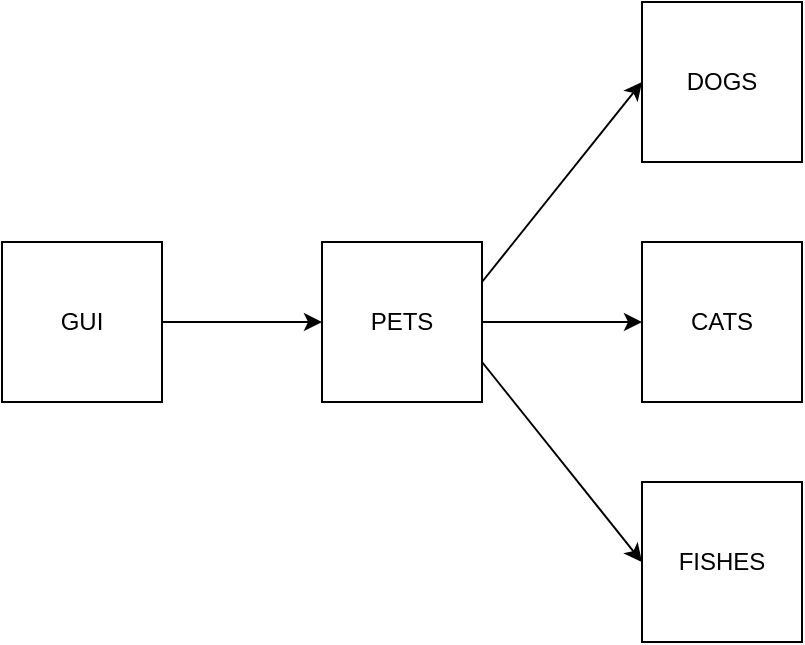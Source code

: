 <mxfile version="14.0.0" type="github"><diagram id="Wk2X4eaCf2q6rPjU3gQA" name="Page-1"><mxGraphModel dx="1062" dy="782" grid="1" gridSize="10" guides="1" tooltips="1" connect="1" arrows="1" fold="1" page="1" pageScale="1" pageWidth="827" pageHeight="1169" math="0" shadow="0"><root><mxCell id="0"/><mxCell id="1" parent="0"/><mxCell id="2zQYPfYKcv4Nny_wHJqH-2" value="GUI" style="whiteSpace=wrap;html=1;aspect=fixed;" vertex="1" parent="1"><mxGeometry x="120" y="200" width="80" height="80" as="geometry"/></mxCell><mxCell id="2zQYPfYKcv4Nny_wHJqH-3" value="PETS" style="whiteSpace=wrap;html=1;aspect=fixed;" vertex="1" parent="1"><mxGeometry x="280" y="200" width="80" height="80" as="geometry"/></mxCell><mxCell id="2zQYPfYKcv4Nny_wHJqH-4" value="DOGS" style="whiteSpace=wrap;html=1;aspect=fixed;" vertex="1" parent="1"><mxGeometry x="440" y="80" width="80" height="80" as="geometry"/></mxCell><mxCell id="2zQYPfYKcv4Nny_wHJqH-5" value="CATS" style="whiteSpace=wrap;html=1;aspect=fixed;" vertex="1" parent="1"><mxGeometry x="440" y="200" width="80" height="80" as="geometry"/></mxCell><mxCell id="2zQYPfYKcv4Nny_wHJqH-6" value="FISHES" style="whiteSpace=wrap;html=1;aspect=fixed;" vertex="1" parent="1"><mxGeometry x="440" y="320" width="80" height="80" as="geometry"/></mxCell><mxCell id="2zQYPfYKcv4Nny_wHJqH-9" value="" style="endArrow=classic;html=1;exitX=1;exitY=0.5;exitDx=0;exitDy=0;entryX=0;entryY=0.5;entryDx=0;entryDy=0;" edge="1" parent="1" source="2zQYPfYKcv4Nny_wHJqH-2" target="2zQYPfYKcv4Nny_wHJqH-3"><mxGeometry width="50" height="50" relative="1" as="geometry"><mxPoint x="200" y="450" as="sourcePoint"/><mxPoint x="250" y="400" as="targetPoint"/></mxGeometry></mxCell><mxCell id="2zQYPfYKcv4Nny_wHJqH-10" value="" style="endArrow=classic;html=1;exitX=1;exitY=0.25;exitDx=0;exitDy=0;entryX=0;entryY=0.5;entryDx=0;entryDy=0;" edge="1" parent="1" source="2zQYPfYKcv4Nny_wHJqH-3" target="2zQYPfYKcv4Nny_wHJqH-4"><mxGeometry width="50" height="50" relative="1" as="geometry"><mxPoint x="360" y="200" as="sourcePoint"/><mxPoint x="410" y="150" as="targetPoint"/></mxGeometry></mxCell><mxCell id="2zQYPfYKcv4Nny_wHJqH-11" value="" style="endArrow=classic;html=1;exitX=1;exitY=0.5;exitDx=0;exitDy=0;entryX=0;entryY=0.5;entryDx=0;entryDy=0;" edge="1" parent="1" source="2zQYPfYKcv4Nny_wHJqH-3" target="2zQYPfYKcv4Nny_wHJqH-5"><mxGeometry width="50" height="50" relative="1" as="geometry"><mxPoint x="250" y="520" as="sourcePoint"/><mxPoint x="300" y="470" as="targetPoint"/></mxGeometry></mxCell><mxCell id="2zQYPfYKcv4Nny_wHJqH-12" value="" style="endArrow=classic;html=1;exitX=1;exitY=0.75;exitDx=0;exitDy=0;entryX=0;entryY=0.5;entryDx=0;entryDy=0;" edge="1" parent="1" source="2zQYPfYKcv4Nny_wHJqH-3" target="2zQYPfYKcv4Nny_wHJqH-6"><mxGeometry width="50" height="50" relative="1" as="geometry"><mxPoint x="360" y="400" as="sourcePoint"/><mxPoint x="410" y="350" as="targetPoint"/></mxGeometry></mxCell></root></mxGraphModel></diagram></mxfile>